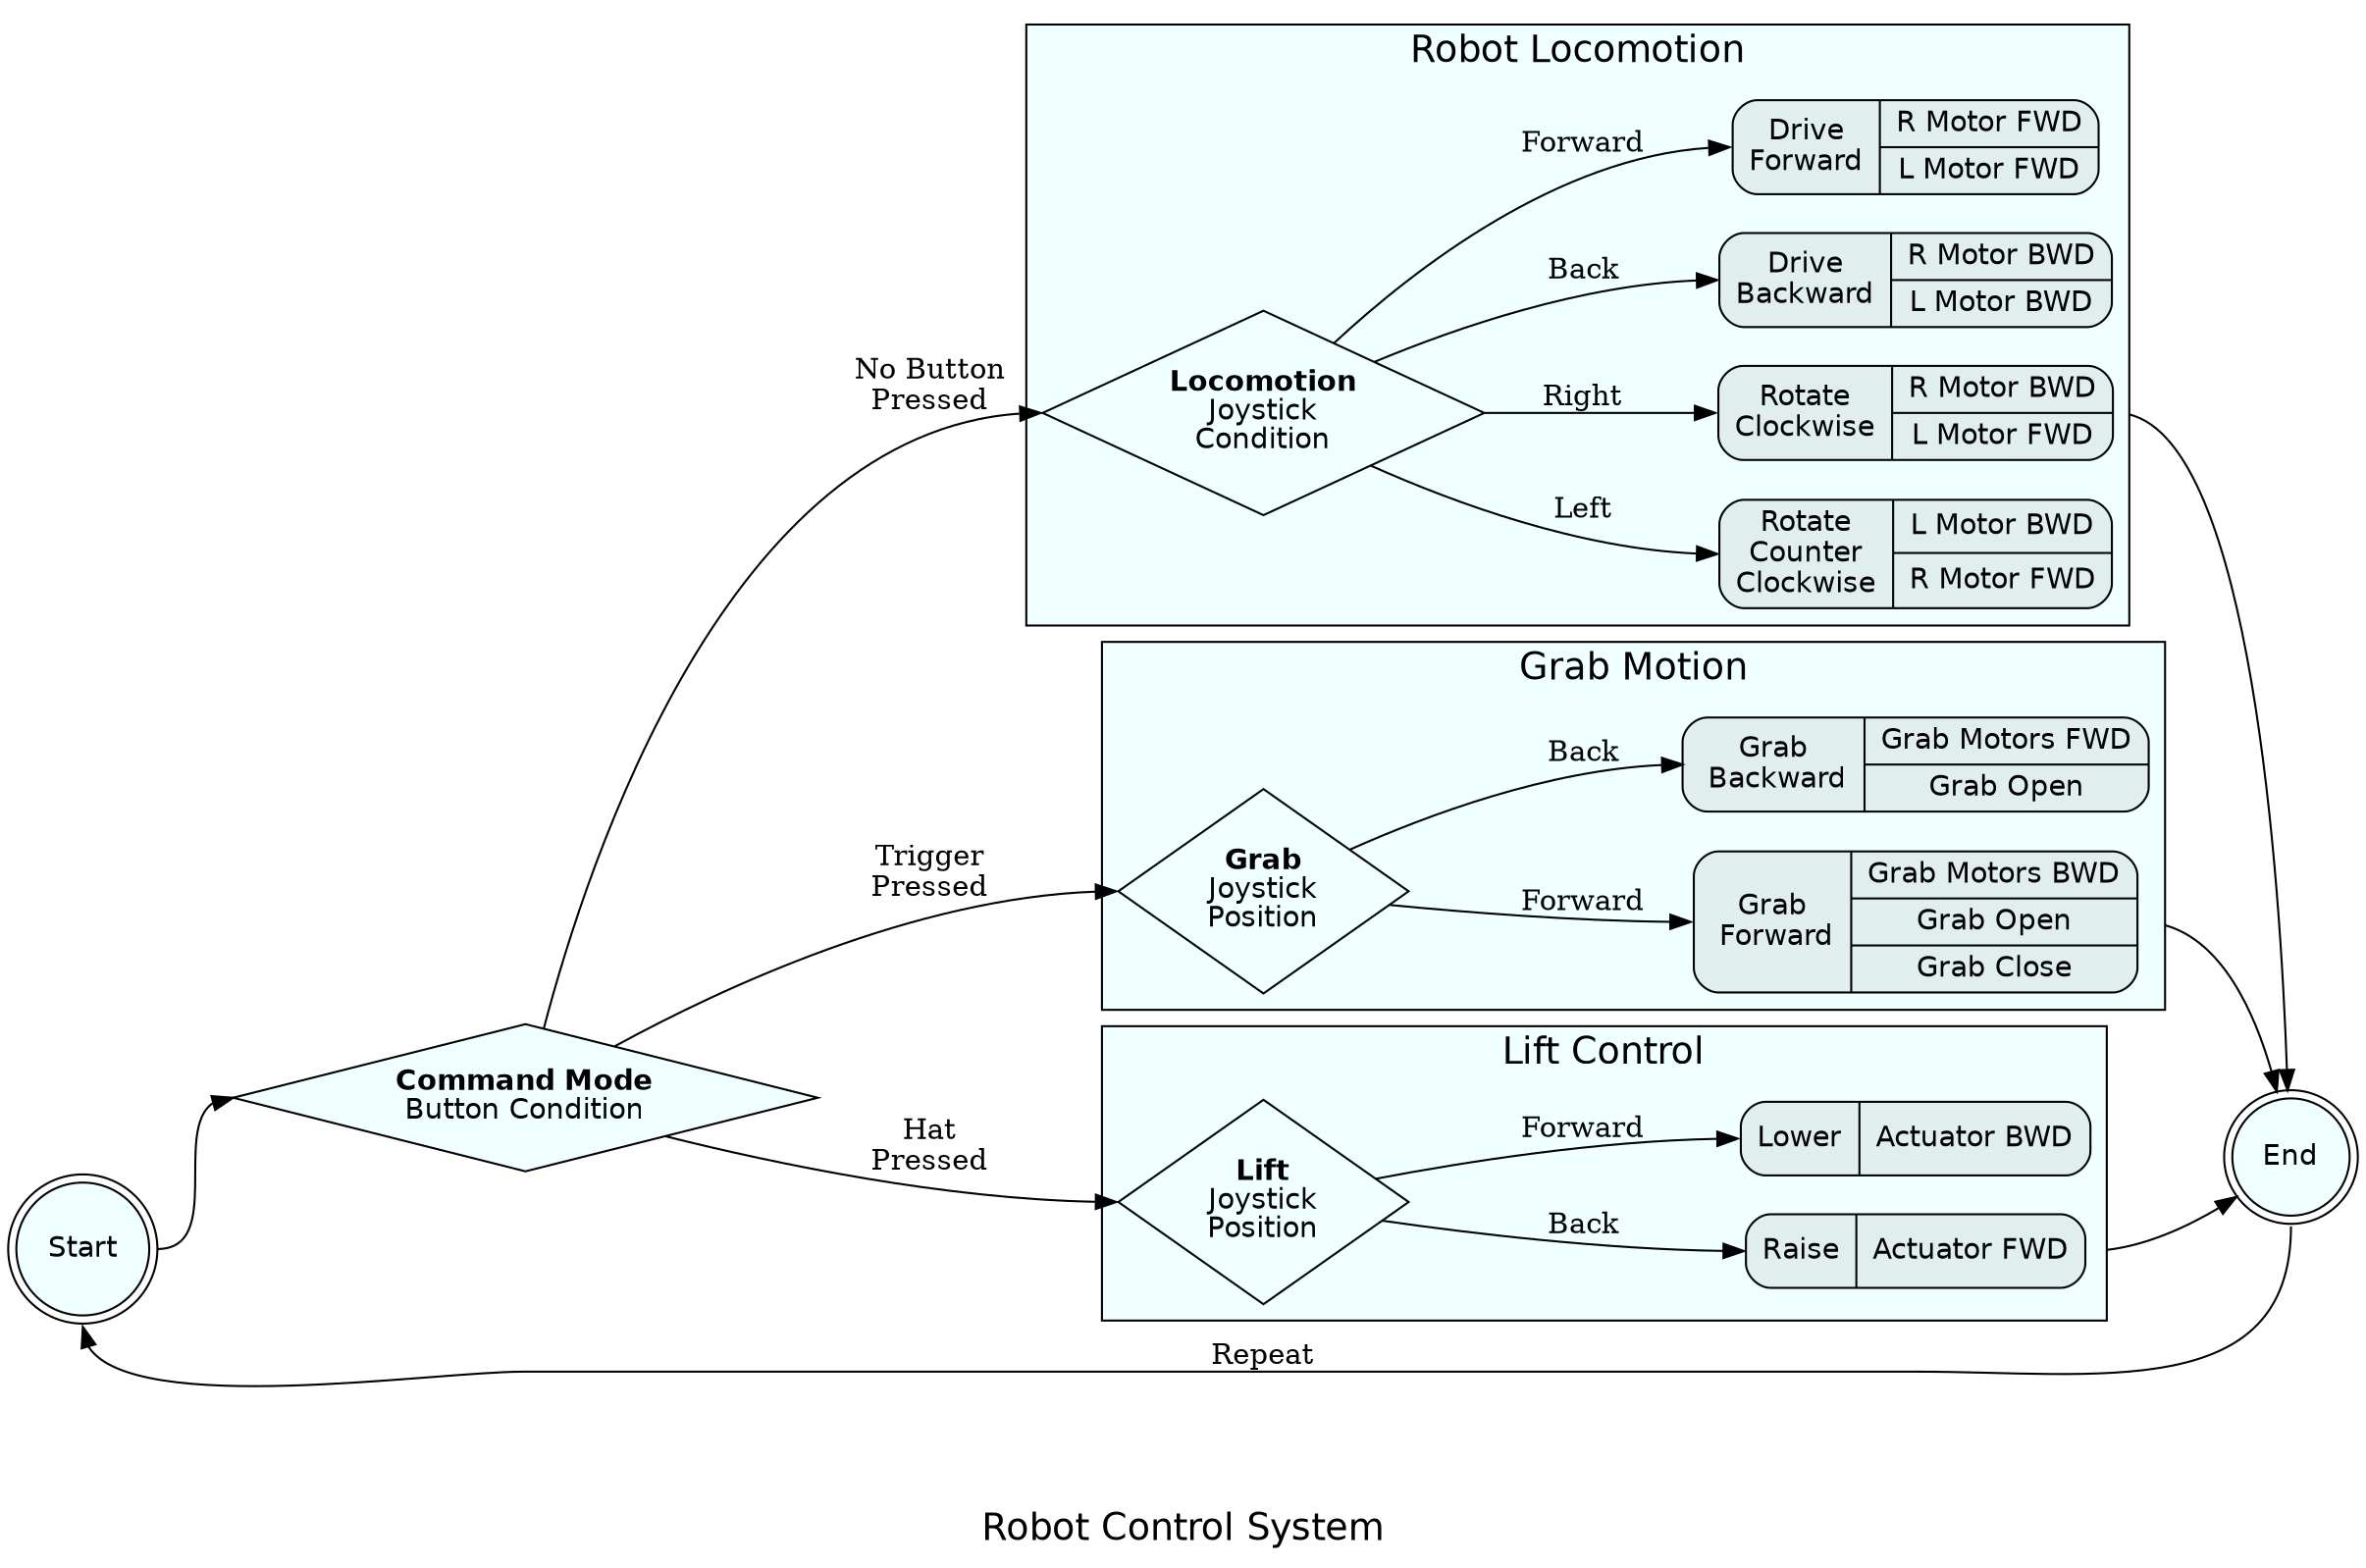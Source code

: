 // Written for processing into an image with graphviz
// by: Shaun Husain

// Example command (outputs and opens a png):
// dot -Tpng Program\ State\ Diagram.dot > test.png && xdg-open test.png

digraph RobotControlSystem {
  rankdir=LR;
  compound=true;

  subgraph invis{
    node [style=invis]
    1->2->3 [style=invis];
  }

  //subgraph {
  //  1->2->3;
  //}
  
  fillcolor=azure;
  fontsize=18;
  fontname=Helvetica;
  style="filled";
  page="22,17";
  ratio="filled";
  node [fontname=Helvetica, fontsize=14]

  subgraph start_and_end{
    node [
      shape=doublecircle,
      fillcolor=azure1,
      style="filled"
    ];

    start [label="Start"];
    end [label="End"];
  }


  subgraph actions {
    node [
      style="filled",
      fillcolor=azure2,
      shape=Mrecord
    ]
    rotate_ccw [label="{Rotate\nCounter\nClockwise|{L Motor BWD|R Motor FWD}}"];
    rotate_cw [label="{Rotate\nClockwise|{R Motor BWD|L Motor FWD}}"];
    drive_bwd [label="{Drive\nBackward|{R Motor BWD|L Motor BWD}}"];
    drive_fwd [label="{Drive\nForward|{R Motor FWD|L Motor FWD}}"];
    lift_up [label="{Raise|Actuator FWD}"]
    lift_down [label="{Lower|Actuator BWD}"]
    grab_forward [label="{Grab\n Forward|{Grab Motors BWD|Grab Open|Grab Close}}"]
    grab_backward [label="{Grab\n Backward|{Grab Motors FWD|Grab Open}}"]
  }

  subgraph conditions {
    node [
      shape=diamond,
      fillcolor=azure,
      style="filled"
    ]
    joystick_buttons [label=<<b>Command Mode</b><br/>Button Condition>];

    loc_active [label=<<b>Locomotion</b><br/>Joystick<br/>Condition>];
    grab_active [label=<<b>Grab</b><br/>Joystick<br/>Position>];
    lift_active [label=<<b>Lift</b><br/>Joystick<br/>Position>];
  }
  
  
  subgraph cluster_movement{
    label="Robot Locomotion";
    joystick_buttons -> loc_active:w [label="No Button\nPressed"];
    loc_active -> rotate_ccw:w [label="Left"];
    loc_active -> drive_fwd:w [label="Forward"];
    loc_active -> drive_bwd:w [label="Back"];
    loc_active -> rotate_cw:w [label="Right"];
  }

  subgraph cluster_grab_crate{
    label="Grab Motion";
    joystick_buttons ->  grab_active:w [label="Trigger\nPressed"];
    grab_active -> grab_forward:w [label="Forward"];
    grab_active -> grab_backward:w [label="Back"];
  }
  
  
  subgraph cluster_lift {
    label="Lift Control";
    joystick_buttons ->  lift_active:w [label="Hat\nPressed"];
    lift_active -> lift_down:w [label="Forward"];
    lift_active -> lift_up:w [label="Back"];
  }
  
  start:e -> joystick_buttons:w;
  end:s->start:s[label="Repeat"];
  rotate_cw:e->end [ltail=cluster_movement];
  lift_up:e->end [ltail=cluster_lift];
  grab_forward:e->end [ltail=cluster_grab_crate];

  {rank=same 1 start}
  {rank=same 2 joystick_buttons}
  {rank=same 3 end}

  label="Robot Control System";
}
